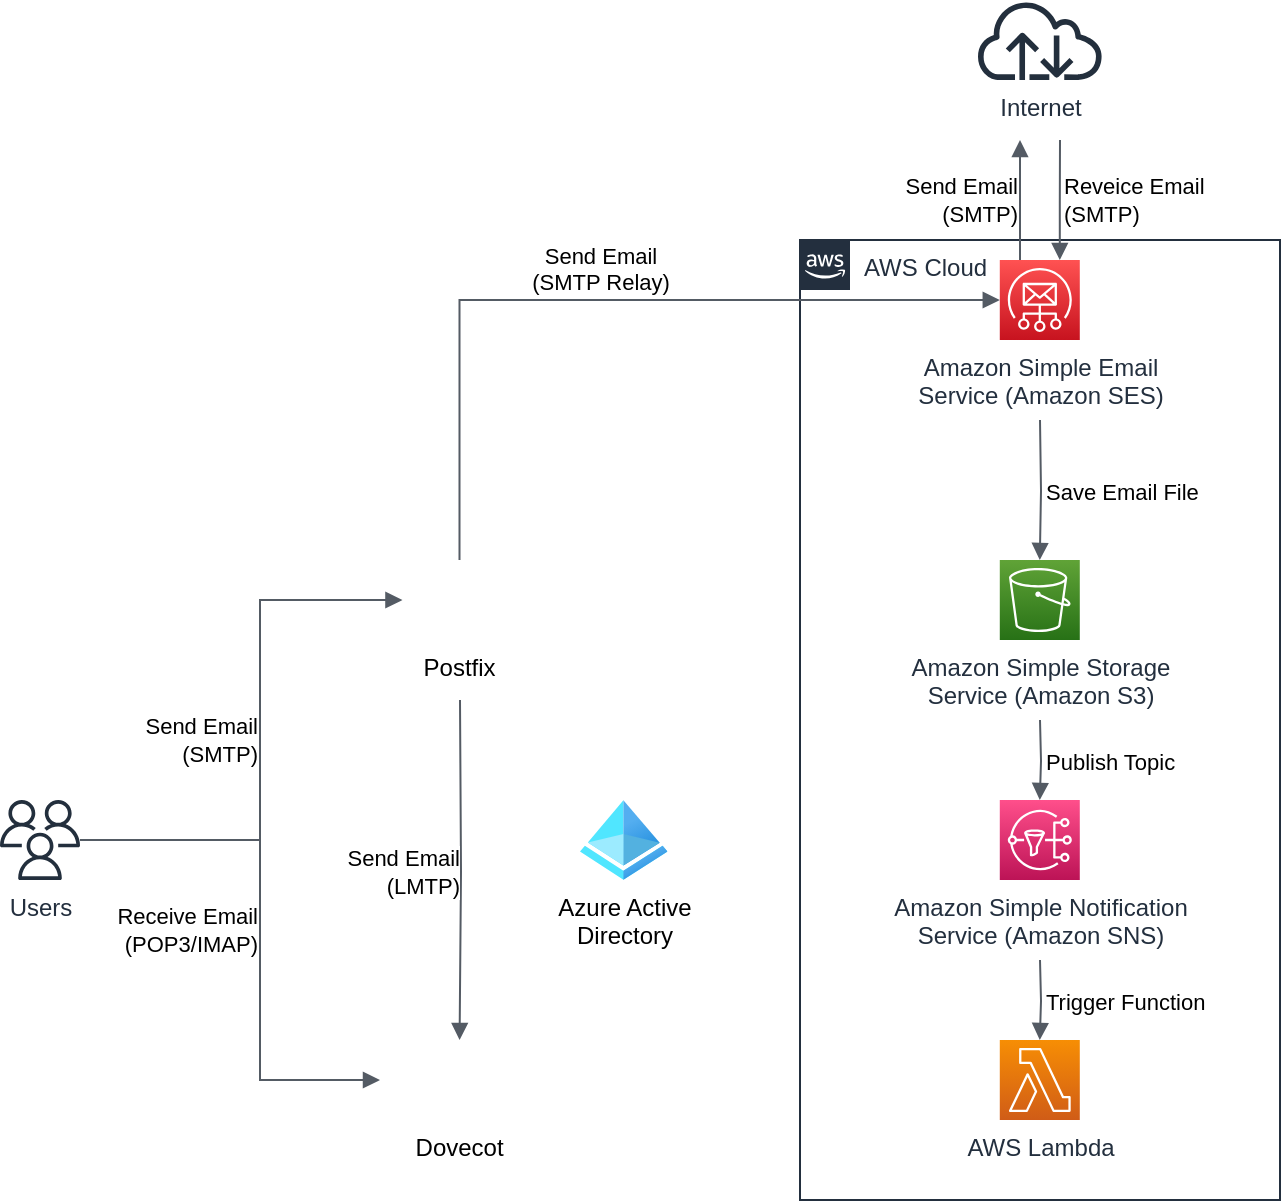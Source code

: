 <mxfile>
    <diagram id="OMF1am-8m64U7nYkR38e" name="Mail">
        <mxGraphModel dx="932" dy="643" grid="1" gridSize="10" guides="1" tooltips="1" connect="1" arrows="1" fold="1" page="1" pageScale="1" pageWidth="1169" pageHeight="827" math="0" shadow="0">
            <root>
                <mxCell id="OPGQ0keT64WnIjU7fXVW-0"/>
                <mxCell id="OPGQ0keT64WnIjU7fXVW-1" parent="OPGQ0keT64WnIjU7fXVW-0"/>
                <mxCell id="4" value="Dovecot" style="shape=image;verticalLabelPosition=bottom;labelBackgroundColor=#ffffff;verticalAlign=top;aspect=fixed;imageAspect=0;image=https://www.dovecot.org/wp-content/uploads/2021/09/dovecot_logo.png;" vertex="1" parent="OPGQ0keT64WnIjU7fXVW-1">
                    <mxGeometry x="310" y="560" width="79.6" height="40" as="geometry"/>
                </mxCell>
                <mxCell id="5" value="Postfix" style="shape=image;verticalLabelPosition=bottom;labelBackgroundColor=#ffffff;verticalAlign=top;aspect=fixed;imageAspect=0;image=https://www.postfix.org/mysza.gif;" vertex="1" parent="OPGQ0keT64WnIjU7fXVW-1">
                    <mxGeometry x="321.23" y="320" width="57.14" height="40" as="geometry"/>
                </mxCell>
                <mxCell id="6" value="Users" style="sketch=0;outlineConnect=0;fontColor=#232F3E;gradientColor=none;fillColor=#232F3D;strokeColor=none;dashed=0;verticalLabelPosition=bottom;verticalAlign=top;align=center;html=1;fontSize=12;fontStyle=0;aspect=fixed;pointerEvents=1;shape=mxgraph.aws4.users;" vertex="1" parent="OPGQ0keT64WnIjU7fXVW-1">
                    <mxGeometry x="120" y="440" width="40" height="40" as="geometry"/>
                </mxCell>
                <mxCell id="9" value="Azure Active&lt;br&gt;Directory" style="aspect=fixed;html=1;points=[];align=center;image;fontSize=12;image=img/lib/azure2/identity/Azure_Active_Directory.svg;" vertex="1" parent="OPGQ0keT64WnIjU7fXVW-1">
                    <mxGeometry x="410" y="440" width="43.75" height="40" as="geometry"/>
                </mxCell>
                <mxCell id="10" value="AWS Cloud" style="points=[[0,0],[0.25,0],[0.5,0],[0.75,0],[1,0],[1,0.25],[1,0.5],[1,0.75],[1,1],[0.75,1],[0.5,1],[0.25,1],[0,1],[0,0.75],[0,0.5],[0,0.25]];outlineConnect=0;gradientColor=none;html=1;whiteSpace=wrap;fontSize=12;fontStyle=0;container=1;pointerEvents=0;collapsible=0;recursiveResize=0;shape=mxgraph.aws4.group;grIcon=mxgraph.aws4.group_aws_cloud_alt;strokeColor=#232F3E;fillColor=none;verticalAlign=top;align=left;spacingLeft=30;fontColor=#232F3E;dashed=0;" vertex="1" parent="OPGQ0keT64WnIjU7fXVW-1">
                    <mxGeometry x="520" y="160" width="240" height="480" as="geometry"/>
                </mxCell>
                <mxCell id="11" value="Amazon Simple Email&lt;br&gt;Service (Amazon SES)" style="sketch=0;points=[[0,0,0],[0.25,0,0],[0.5,0,0],[0.75,0,0],[1,0,0],[0,1,0],[0.25,1,0],[0.5,1,0],[0.75,1,0],[1,1,0],[0,0.25,0],[0,0.5,0],[0,0.75,0],[1,0.25,0],[1,0.5,0],[1,0.75,0]];outlineConnect=0;fontColor=#232F3E;gradientColor=#FF5252;gradientDirection=north;fillColor=#C7131F;strokeColor=#ffffff;dashed=0;verticalLabelPosition=bottom;verticalAlign=top;align=center;html=1;fontSize=12;fontStyle=0;aspect=fixed;shape=mxgraph.aws4.resourceIcon;resIcon=mxgraph.aws4.simple_email_service;" vertex="1" parent="10">
                    <mxGeometry x="99.9" y="10" width="40" height="40" as="geometry"/>
                </mxCell>
                <mxCell id="12" value="Amazon Simple Storage&lt;br&gt;Service (Amazon S3)" style="sketch=0;points=[[0,0,0],[0.25,0,0],[0.5,0,0],[0.75,0,0],[1,0,0],[0,1,0],[0.25,1,0],[0.5,1,0],[0.75,1,0],[1,1,0],[0,0.25,0],[0,0.5,0],[0,0.75,0],[1,0.25,0],[1,0.5,0],[1,0.75,0]];outlineConnect=0;fontColor=#232F3E;gradientColor=#60A337;gradientDirection=north;fillColor=#277116;strokeColor=#ffffff;dashed=0;verticalLabelPosition=bottom;verticalAlign=top;align=center;html=1;fontSize=12;fontStyle=0;aspect=fixed;shape=mxgraph.aws4.resourceIcon;resIcon=mxgraph.aws4.s3;" vertex="1" parent="OPGQ0keT64WnIjU7fXVW-1">
                    <mxGeometry x="619.9" y="320" width="40" height="40" as="geometry"/>
                </mxCell>
                <mxCell id="13" value="Amazon Simple Notification&lt;br&gt;Service (Amazon SNS)" style="sketch=0;points=[[0,0,0],[0.25,0,0],[0.5,0,0],[0.75,0,0],[1,0,0],[0,1,0],[0.25,1,0],[0.5,1,0],[0.75,1,0],[1,1,0],[0,0.25,0],[0,0.5,0],[0,0.75,0],[1,0.25,0],[1,0.5,0],[1,0.75,0]];outlineConnect=0;fontColor=#232F3E;gradientColor=#FF4F8B;gradientDirection=north;fillColor=#BC1356;strokeColor=#ffffff;dashed=0;verticalLabelPosition=bottom;verticalAlign=top;align=center;html=1;fontSize=12;fontStyle=0;aspect=fixed;shape=mxgraph.aws4.resourceIcon;resIcon=mxgraph.aws4.sns;" vertex="1" parent="OPGQ0keT64WnIjU7fXVW-1">
                    <mxGeometry x="619.9" y="440" width="40" height="40" as="geometry"/>
                </mxCell>
                <mxCell id="14" value="AWS Lambda" style="sketch=0;points=[[0,0,0],[0.25,0,0],[0.5,0,0],[0.75,0,0],[1,0,0],[0,1,0],[0.25,1,0],[0.5,1,0],[0.75,1,0],[1,1,0],[0,0.25,0],[0,0.5,0],[0,0.75,0],[1,0.25,0],[1,0.5,0],[1,0.75,0]];outlineConnect=0;fontColor=#232F3E;gradientColor=#F78E04;gradientDirection=north;fillColor=#D05C17;strokeColor=#ffffff;dashed=0;verticalLabelPosition=bottom;verticalAlign=top;align=center;html=1;fontSize=12;fontStyle=0;aspect=fixed;shape=mxgraph.aws4.resourceIcon;resIcon=mxgraph.aws4.lambda;" vertex="1" parent="OPGQ0keT64WnIjU7fXVW-1">
                    <mxGeometry x="619.9" y="560" width="40" height="40" as="geometry"/>
                </mxCell>
                <mxCell id="17" value="Send Email&lt;br&gt;(SMTP)" style="edgeStyle=orthogonalEdgeStyle;html=1;endArrow=block;elbow=vertical;startArrow=none;endFill=1;strokeColor=#545B64;rounded=0;entryX=0;entryY=0.5;entryDx=0;entryDy=0;labelPosition=left;verticalLabelPosition=middle;align=right;verticalAlign=middle;" edge="1" parent="OPGQ0keT64WnIjU7fXVW-1" source="6" target="5">
                    <mxGeometry width="100" relative="1" as="geometry">
                        <mxPoint x="400" y="350" as="sourcePoint"/>
                        <mxPoint x="500" y="350" as="targetPoint"/>
                        <Array as="points">
                            <mxPoint x="250" y="460"/>
                            <mxPoint x="250" y="340"/>
                        </Array>
                    </mxGeometry>
                </mxCell>
                <mxCell id="18" value="Receive Email&lt;br&gt;(POP3/IMAP)" style="edgeStyle=orthogonalEdgeStyle;html=1;endArrow=block;elbow=vertical;startArrow=none;endFill=1;strokeColor=#545B64;rounded=0;labelPosition=left;verticalLabelPosition=middle;align=right;verticalAlign=middle;" edge="1" parent="OPGQ0keT64WnIjU7fXVW-1" source="6" target="4">
                    <mxGeometry width="100" relative="1" as="geometry">
                        <mxPoint x="170" y="470" as="sourcePoint"/>
                        <mxPoint x="331.23" y="320" as="targetPoint"/>
                        <Array as="points">
                            <mxPoint x="250" y="460"/>
                            <mxPoint x="250" y="580"/>
                        </Array>
                    </mxGeometry>
                </mxCell>
                <mxCell id="19" value="Send Email&lt;br&gt;(LMTP)" style="edgeStyle=orthogonalEdgeStyle;html=1;endArrow=block;elbow=vertical;startArrow=none;endFill=1;strokeColor=#545B64;rounded=0;labelPosition=left;verticalLabelPosition=middle;align=right;verticalAlign=middle;" edge="1" parent="OPGQ0keT64WnIjU7fXVW-1" target="4">
                    <mxGeometry width="100" relative="1" as="geometry">
                        <mxPoint x="350" y="390" as="sourcePoint"/>
                        <mxPoint x="560" y="460" as="targetPoint"/>
                    </mxGeometry>
                </mxCell>
                <mxCell id="20" value="Send Email&lt;br&gt;(SMTP Relay)" style="edgeStyle=orthogonalEdgeStyle;html=1;endArrow=block;elbow=vertical;startArrow=none;endFill=1;strokeColor=#545B64;rounded=0;entryX=0;entryY=0.5;entryDx=0;entryDy=0;entryPerimeter=0;labelPosition=center;verticalLabelPosition=top;align=center;verticalAlign=bottom;" edge="1" parent="OPGQ0keT64WnIjU7fXVW-1" source="5" target="11">
                    <mxGeometry width="100" relative="1" as="geometry">
                        <mxPoint x="460" y="450" as="sourcePoint"/>
                        <mxPoint x="560" y="450" as="targetPoint"/>
                        <Array as="points">
                            <mxPoint x="350" y="190"/>
                        </Array>
                    </mxGeometry>
                </mxCell>
                <mxCell id="23" value="Internet" style="sketch=0;outlineConnect=0;fontColor=#232F3E;gradientColor=none;fillColor=#232F3D;strokeColor=none;dashed=0;verticalLabelPosition=bottom;verticalAlign=top;align=center;html=1;fontSize=12;fontStyle=0;aspect=fixed;pointerEvents=1;shape=mxgraph.aws4.internet;" vertex="1" parent="OPGQ0keT64WnIjU7fXVW-1">
                    <mxGeometry x="607.4" y="40" width="65" height="40" as="geometry"/>
                </mxCell>
                <mxCell id="24" value="Send Email&lt;br&gt;(SMTP)" style="edgeStyle=orthogonalEdgeStyle;html=1;endArrow=none;elbow=vertical;startArrow=block;startFill=1;strokeColor=#545B64;rounded=0;labelPosition=left;verticalLabelPosition=middle;align=right;verticalAlign=middle;" edge="1" parent="OPGQ0keT64WnIjU7fXVW-1" target="11">
                    <mxGeometry width="100" relative="1" as="geometry">
                        <mxPoint x="630" y="110" as="sourcePoint"/>
                        <mxPoint x="720" y="190" as="targetPoint"/>
                        <Array as="points">
                            <mxPoint x="630" y="180"/>
                            <mxPoint x="630" y="180"/>
                        </Array>
                    </mxGeometry>
                </mxCell>
                <mxCell id="25" value="Reveice Email&lt;br&gt;(SMTP)" style="edgeStyle=orthogonalEdgeStyle;html=1;endArrow=none;elbow=vertical;startArrow=block;startFill=1;strokeColor=#545B64;rounded=0;exitX=0.75;exitY=0;exitDx=0;exitDy=0;exitPerimeter=0;labelPosition=right;verticalLabelPosition=middle;align=left;verticalAlign=middle;" edge="1" parent="OPGQ0keT64WnIjU7fXVW-1" source="11">
                    <mxGeometry width="100" relative="1" as="geometry">
                        <mxPoint x="640" y="140" as="sourcePoint"/>
                        <mxPoint x="650" y="110" as="targetPoint"/>
                        <Array as="points"/>
                    </mxGeometry>
                </mxCell>
                <mxCell id="26" value="Save Email File" style="edgeStyle=orthogonalEdgeStyle;html=1;endArrow=block;elbow=vertical;startArrow=none;endFill=1;strokeColor=#545B64;rounded=0;labelPosition=right;verticalLabelPosition=middle;align=left;verticalAlign=middle;" edge="1" parent="OPGQ0keT64WnIjU7fXVW-1" target="12">
                    <mxGeometry width="100" relative="1" as="geometry">
                        <mxPoint x="640" y="250" as="sourcePoint"/>
                        <mxPoint x="550" y="350" as="targetPoint"/>
                    </mxGeometry>
                </mxCell>
                <mxCell id="27" value="Publish Topic" style="edgeStyle=orthogonalEdgeStyle;html=1;endArrow=block;elbow=vertical;startArrow=none;endFill=1;strokeColor=#545B64;rounded=0;labelPosition=right;verticalLabelPosition=middle;align=left;verticalAlign=middle;" edge="1" parent="OPGQ0keT64WnIjU7fXVW-1" target="13">
                    <mxGeometry width="100" relative="1" as="geometry">
                        <mxPoint x="640" y="400" as="sourcePoint"/>
                        <mxPoint x="649.914" y="330" as="targetPoint"/>
                    </mxGeometry>
                </mxCell>
                <mxCell id="28" value="Trigger Function" style="edgeStyle=orthogonalEdgeStyle;html=1;endArrow=block;elbow=vertical;startArrow=none;endFill=1;strokeColor=#545B64;rounded=0;labelPosition=right;verticalLabelPosition=middle;align=left;verticalAlign=middle;" edge="1" parent="OPGQ0keT64WnIjU7fXVW-1" target="14">
                    <mxGeometry width="100" relative="1" as="geometry">
                        <mxPoint x="640" y="520" as="sourcePoint"/>
                        <mxPoint x="649.914" y="450" as="targetPoint"/>
                    </mxGeometry>
                </mxCell>
            </root>
        </mxGraphModel>
    </diagram>
</mxfile>